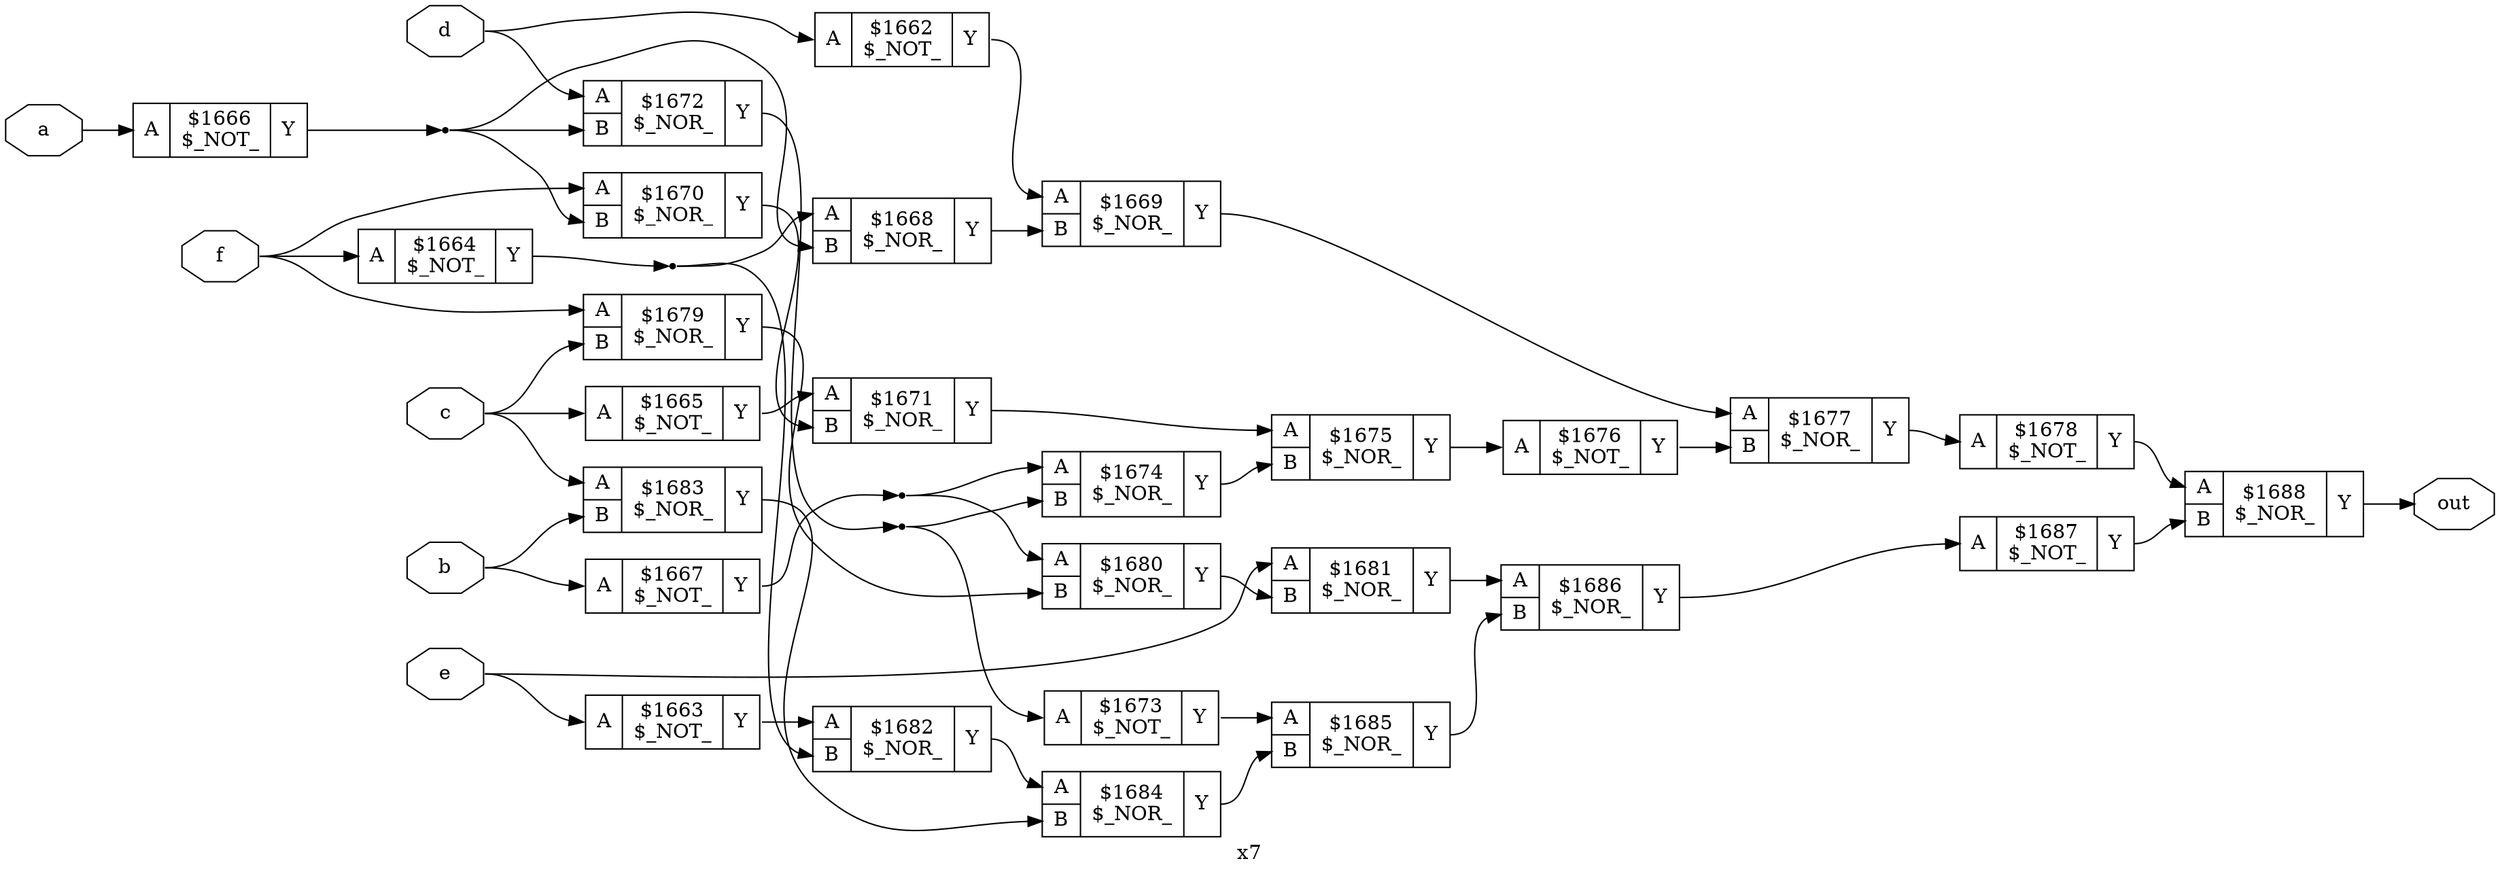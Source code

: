 digraph "x7" {
label="x7";
rankdir="LR";
remincross=true;
n27 [ shape=octagon, label="a", color="black", fontcolor="black" ];
n28 [ shape=octagon, label="b", color="black", fontcolor="black" ];
n29 [ shape=octagon, label="c", color="black", fontcolor="black" ];
n30 [ shape=octagon, label="d", color="black", fontcolor="black" ];
n31 [ shape=octagon, label="e", color="black", fontcolor="black" ];
n32 [ shape=octagon, label="f", color="black", fontcolor="black" ];
n33 [ shape=octagon, label="out", color="black", fontcolor="black" ];
c36 [ shape=record, label="{{<p34> A}|$1662\n$_NOT_|{<p35> Y}}" ];
c37 [ shape=record, label="{{<p34> A}|$1663\n$_NOT_|{<p35> Y}}" ];
c38 [ shape=record, label="{{<p34> A}|$1664\n$_NOT_|{<p35> Y}}" ];
c39 [ shape=record, label="{{<p34> A}|$1665\n$_NOT_|{<p35> Y}}" ];
c40 [ shape=record, label="{{<p34> A}|$1666\n$_NOT_|{<p35> Y}}" ];
c41 [ shape=record, label="{{<p34> A}|$1667\n$_NOT_|{<p35> Y}}" ];
c43 [ shape=record, label="{{<p34> A|<p42> B}|$1668\n$_NOR_|{<p35> Y}}" ];
c44 [ shape=record, label="{{<p34> A|<p42> B}|$1669\n$_NOR_|{<p35> Y}}" ];
c45 [ shape=record, label="{{<p34> A|<p42> B}|$1670\n$_NOR_|{<p35> Y}}" ];
c46 [ shape=record, label="{{<p34> A|<p42> B}|$1671\n$_NOR_|{<p35> Y}}" ];
c47 [ shape=record, label="{{<p34> A|<p42> B}|$1672\n$_NOR_|{<p35> Y}}" ];
c48 [ shape=record, label="{{<p34> A}|$1673\n$_NOT_|{<p35> Y}}" ];
c49 [ shape=record, label="{{<p34> A|<p42> B}|$1674\n$_NOR_|{<p35> Y}}" ];
c50 [ shape=record, label="{{<p34> A|<p42> B}|$1675\n$_NOR_|{<p35> Y}}" ];
c51 [ shape=record, label="{{<p34> A}|$1676\n$_NOT_|{<p35> Y}}" ];
c52 [ shape=record, label="{{<p34> A|<p42> B}|$1677\n$_NOR_|{<p35> Y}}" ];
c53 [ shape=record, label="{{<p34> A}|$1678\n$_NOT_|{<p35> Y}}" ];
c54 [ shape=record, label="{{<p34> A|<p42> B}|$1679\n$_NOR_|{<p35> Y}}" ];
c55 [ shape=record, label="{{<p34> A|<p42> B}|$1680\n$_NOR_|{<p35> Y}}" ];
c56 [ shape=record, label="{{<p34> A|<p42> B}|$1681\n$_NOR_|{<p35> Y}}" ];
c57 [ shape=record, label="{{<p34> A|<p42> B}|$1682\n$_NOR_|{<p35> Y}}" ];
c58 [ shape=record, label="{{<p34> A|<p42> B}|$1683\n$_NOR_|{<p35> Y}}" ];
c59 [ shape=record, label="{{<p34> A|<p42> B}|$1684\n$_NOR_|{<p35> Y}}" ];
c60 [ shape=record, label="{{<p34> A|<p42> B}|$1685\n$_NOR_|{<p35> Y}}" ];
c61 [ shape=record, label="{{<p34> A|<p42> B}|$1686\n$_NOR_|{<p35> Y}}" ];
c62 [ shape=record, label="{{<p34> A}|$1687\n$_NOT_|{<p35> Y}}" ];
c63 [ shape=record, label="{{<p34> A|<p42> B}|$1688\n$_NOR_|{<p35> Y}}" ];
n1 [ shape=point ];
c38:p35:e -> n1:w [color="black", label=""];
n1:e -> c43:p34:w [color="black", label=""];
n1:e -> c57:p42:w [color="black", label=""];
c48:p35:e -> c60:p34:w [color="black", label=""];
c49:p35:e -> c50:p42:w [color="black", label=""];
c50:p35:e -> c51:p34:w [color="black", label=""];
c51:p35:e -> c52:p42:w [color="black", label=""];
c52:p35:e -> c53:p34:w [color="black", label=""];
c53:p35:e -> c63:p34:w [color="black", label=""];
c54:p35:e -> c55:p42:w [color="black", label=""];
c55:p35:e -> c56:p42:w [color="black", label=""];
c56:p35:e -> c61:p34:w [color="black", label=""];
c57:p35:e -> c59:p34:w [color="black", label=""];
c39:p35:e -> c46:p34:w [color="black", label=""];
c58:p35:e -> c59:p42:w [color="black", label=""];
c59:p35:e -> c60:p42:w [color="black", label=""];
c60:p35:e -> c61:p42:w [color="black", label=""];
c61:p35:e -> c62:p34:w [color="black", label=""];
c62:p35:e -> c63:p42:w [color="black", label=""];
c36:p35:e -> c44:p34:w [color="black", label=""];
c37:p35:e -> c57:p34:w [color="black", label=""];
n27:e -> c40:p34:w [color="black", label=""];
n28:e -> c41:p34:w [color="black", label=""];
n28:e -> c58:p42:w [color="black", label=""];
n29:e -> c39:p34:w [color="black", label=""];
n29:e -> c54:p42:w [color="black", label=""];
n29:e -> c58:p34:w [color="black", label=""];
n3 [ shape=point ];
c40:p35:e -> n3:w [color="black", label=""];
n3:e -> c43:p42:w [color="black", label=""];
n3:e -> c45:p42:w [color="black", label=""];
n3:e -> c47:p42:w [color="black", label=""];
n30:e -> c36:p34:w [color="black", label=""];
n30:e -> c47:p34:w [color="black", label=""];
n31:e -> c37:p34:w [color="black", label=""];
n31:e -> c56:p34:w [color="black", label=""];
n32:e -> c38:p34:w [color="black", label=""];
n32:e -> c45:p34:w [color="black", label=""];
n32:e -> c54:p34:w [color="black", label=""];
c63:p35:e -> n33:w [color="black", label=""];
n4 [ shape=point ];
c41:p35:e -> n4:w [color="black", label=""];
n4:e -> c49:p34:w [color="black", label=""];
n4:e -> c55:p34:w [color="black", label=""];
c43:p35:e -> c44:p42:w [color="black", label=""];
c44:p35:e -> c52:p34:w [color="black", label=""];
c45:p35:e -> c46:p42:w [color="black", label=""];
c46:p35:e -> c50:p34:w [color="black", label=""];
n9 [ shape=point ];
c47:p35:e -> n9:w [color="black", label=""];
n9:e -> c48:p34:w [color="black", label=""];
n9:e -> c49:p42:w [color="black", label=""];
}
